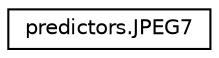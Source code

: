 digraph "Graphical Class Hierarchy"
{
  edge [fontname="Helvetica",fontsize="10",labelfontname="Helvetica",labelfontsize="10"];
  node [fontname="Helvetica",fontsize="10",shape=record];
  rankdir="LR";
  Node0 [label="predictors.JPEG7",height=0.2,width=0.4,color="black", fillcolor="white", style="filled",URL="$classpredictors_1_1JPEG7.html"];
}
